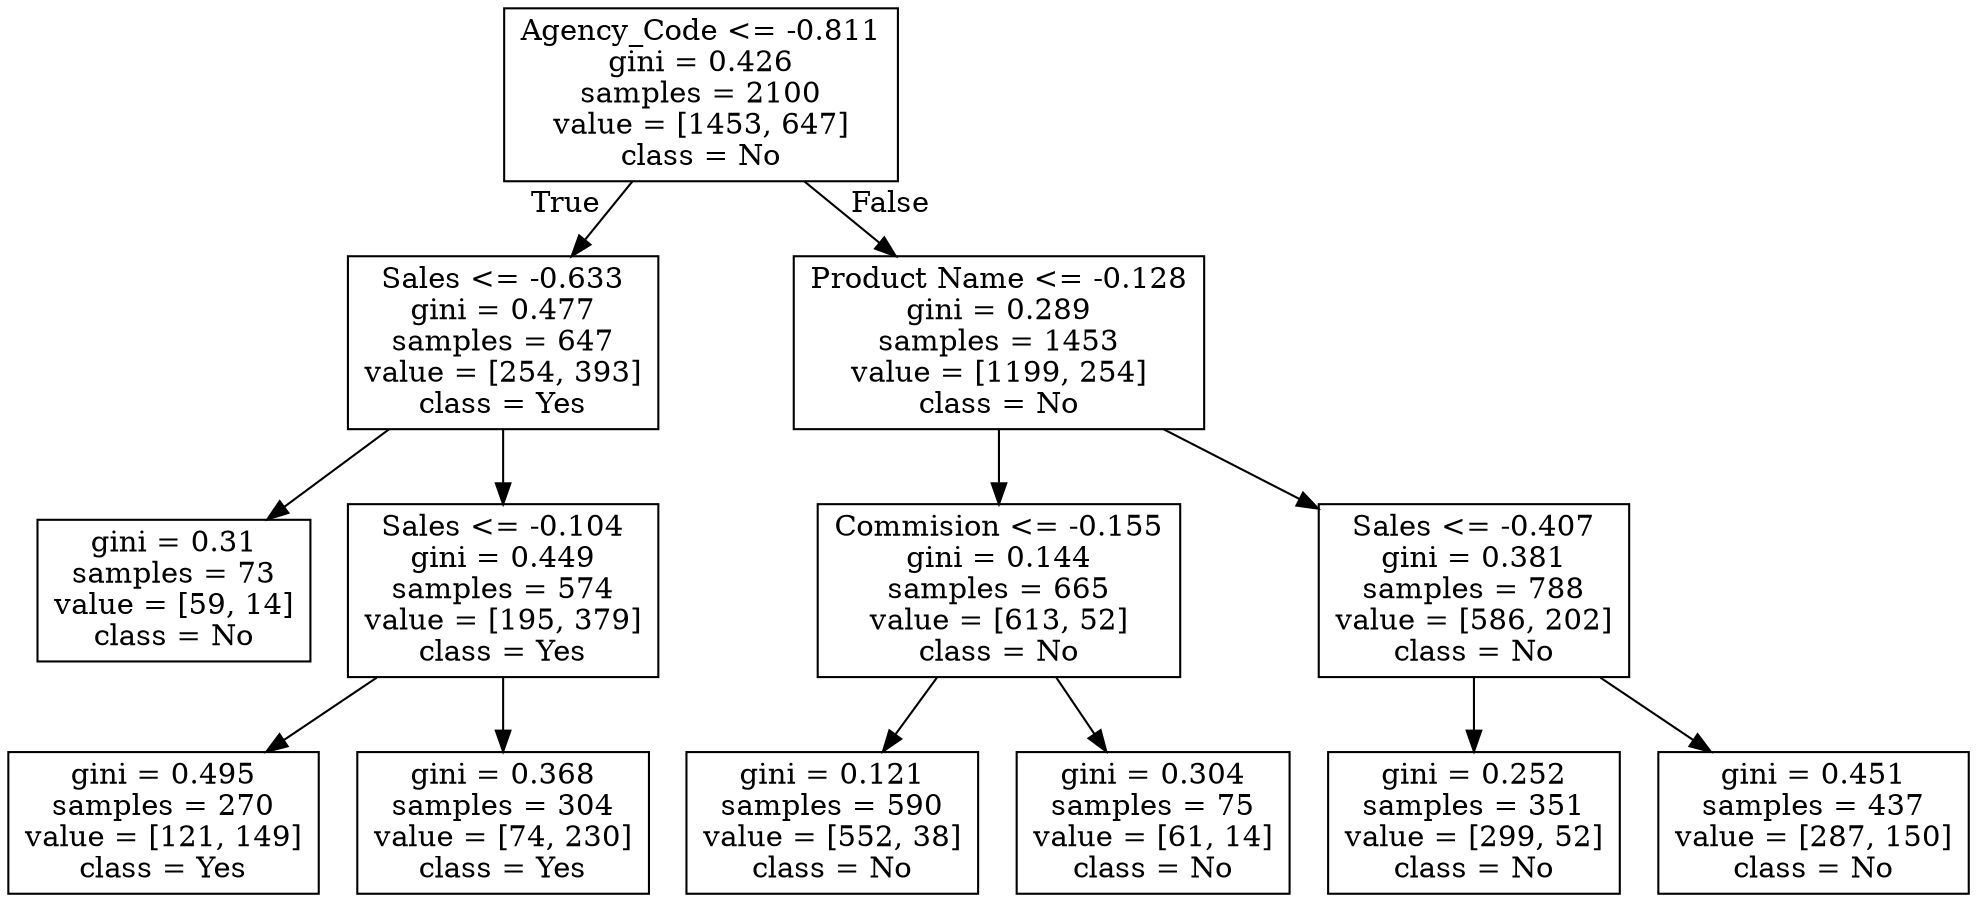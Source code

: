 digraph Tree {
node [shape=box] ;
0 [label="Agency_Code <= -0.811\ngini = 0.426\nsamples = 2100\nvalue = [1453, 647]\nclass = No"] ;
1 [label="Sales <= -0.633\ngini = 0.477\nsamples = 647\nvalue = [254, 393]\nclass = Yes"] ;
0 -> 1 [labeldistance=2.5, labelangle=45, headlabel="True"] ;
2 [label="gini = 0.31\nsamples = 73\nvalue = [59, 14]\nclass = No"] ;
1 -> 2 ;
3 [label="Sales <= -0.104\ngini = 0.449\nsamples = 574\nvalue = [195, 379]\nclass = Yes"] ;
1 -> 3 ;
4 [label="gini = 0.495\nsamples = 270\nvalue = [121, 149]\nclass = Yes"] ;
3 -> 4 ;
5 [label="gini = 0.368\nsamples = 304\nvalue = [74, 230]\nclass = Yes"] ;
3 -> 5 ;
6 [label="Product Name <= -0.128\ngini = 0.289\nsamples = 1453\nvalue = [1199, 254]\nclass = No"] ;
0 -> 6 [labeldistance=2.5, labelangle=-45, headlabel="False"] ;
7 [label="Commision <= -0.155\ngini = 0.144\nsamples = 665\nvalue = [613, 52]\nclass = No"] ;
6 -> 7 ;
8 [label="gini = 0.121\nsamples = 590\nvalue = [552, 38]\nclass = No"] ;
7 -> 8 ;
9 [label="gini = 0.304\nsamples = 75\nvalue = [61, 14]\nclass = No"] ;
7 -> 9 ;
10 [label="Sales <= -0.407\ngini = 0.381\nsamples = 788\nvalue = [586, 202]\nclass = No"] ;
6 -> 10 ;
11 [label="gini = 0.252\nsamples = 351\nvalue = [299, 52]\nclass = No"] ;
10 -> 11 ;
12 [label="gini = 0.451\nsamples = 437\nvalue = [287, 150]\nclass = No"] ;
10 -> 12 ;
}
